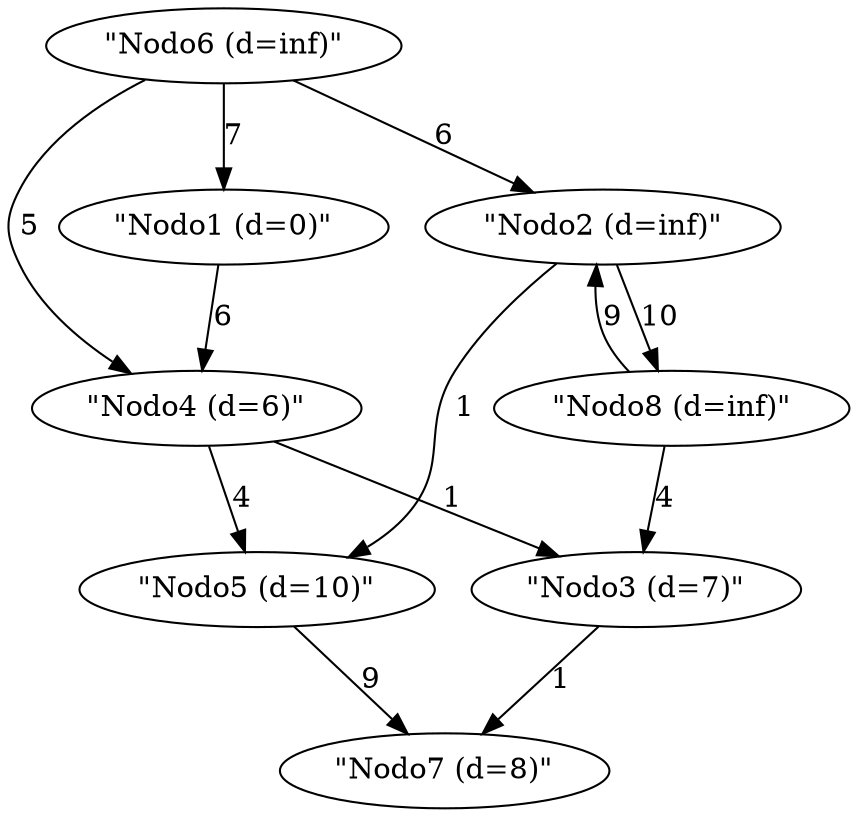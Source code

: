 digraph {
    0 [ label = "\"Nodo1 (d=0)\"" ]
    1 [ label = "\"Nodo2 (d=inf)\"" ]
    2 [ label = "\"Nodo3 (d=7)\"" ]
    3 [ label = "\"Nodo4 (d=6)\"" ]
    4 [ label = "\"Nodo5 (d=10)\"" ]
    5 [ label = "\"Nodo6 (d=inf)\"" ]
    6 [ label = "\"Nodo7 (d=8)\"" ]
    7 [ label = "\"Nodo8 (d=inf)\"" ]
    7 -> 2 [ label = "4" ]
    1 -> 7 [ label = "10" ]
    5 -> 1 [ label = "6" ]
    5 -> 0 [ label = "7" ]
    0 -> 3 [ label = "6" ]
    3 -> 4 [ label = "4" ]
    4 -> 6 [ label = "9" ]
    1 -> 4 [ label = "1" ]
    2 -> 6 [ label = "1" ]
    3 -> 2 [ label = "1" ]
    5 -> 3 [ label = "5" ]
    7 -> 1 [ label = "9" ]
}
